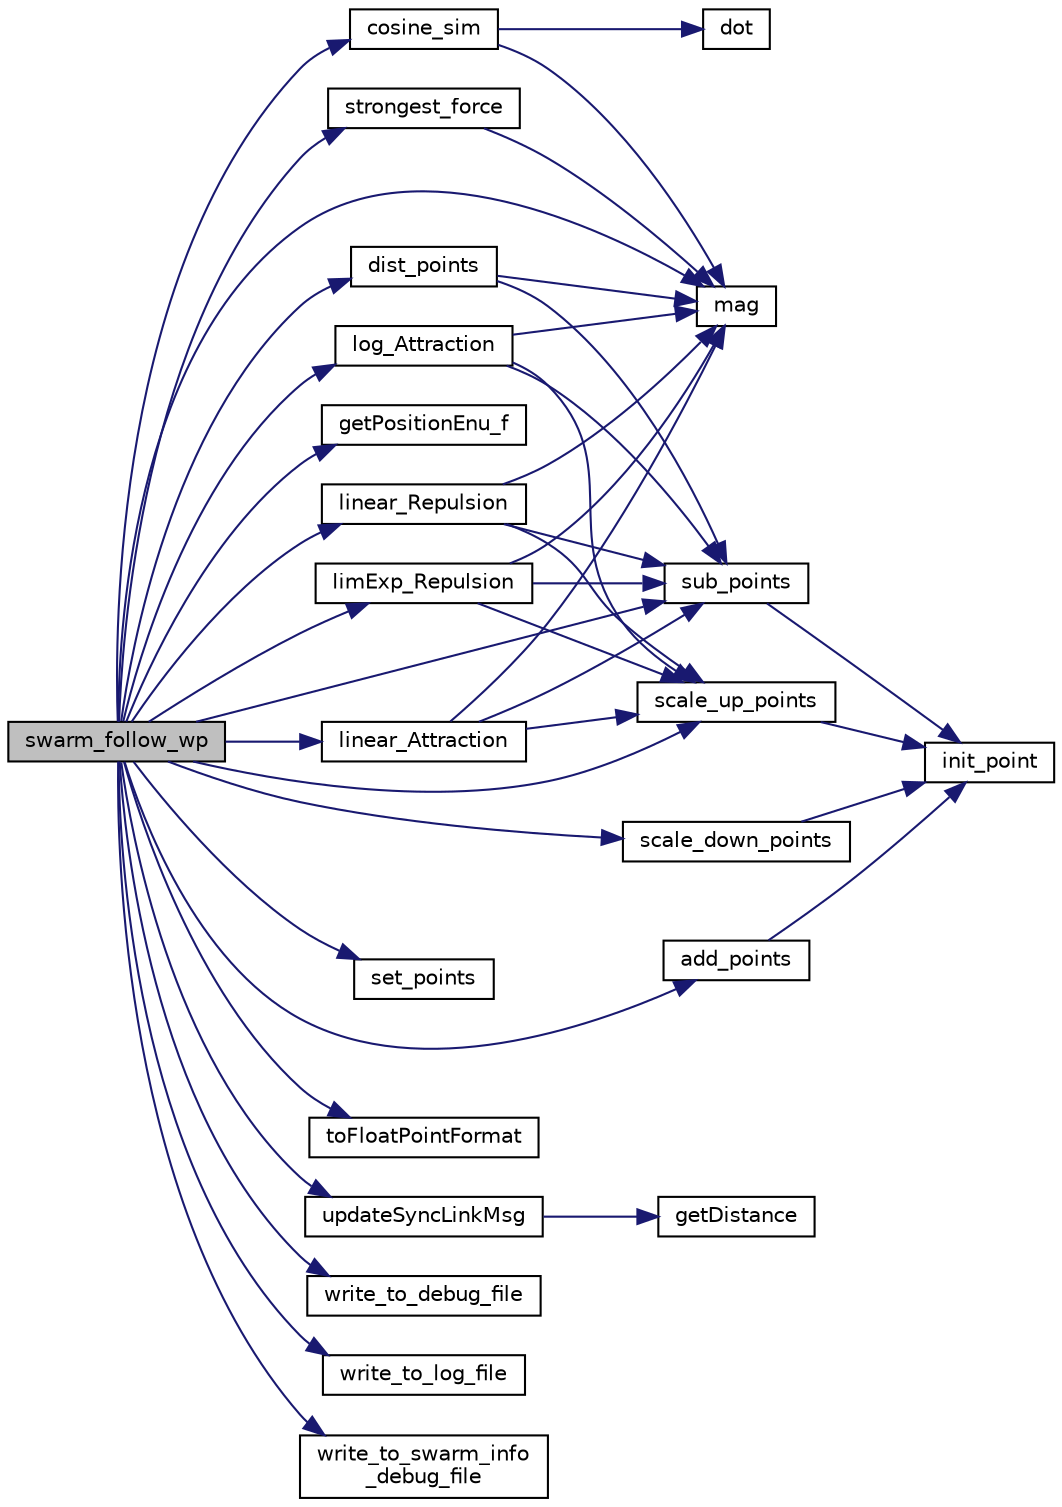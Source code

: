 digraph "swarm_follow_wp"
{
 // LATEX_PDF_SIZE
  edge [fontname="Helvetica",fontsize="10",labelfontname="Helvetica",labelfontsize="10"];
  node [fontname="Helvetica",fontsize="10",shape=record];
  rankdir="LR";
  Node1 [label="swarm_follow_wp",height=0.2,width=0.4,color="black", fillcolor="grey75", style="filled", fontcolor="black",tooltip=" "];
  Node1 -> Node2 [color="midnightblue",fontsize="10",style="solid",fontname="Helvetica"];
  Node2 [label="add_points",height=0.2,width=0.4,color="black", fillcolor="white", style="filled",URL="$con_steer_8c.html#a6c595fbac5526c5ed07cbce8a1451e03",tooltip=" "];
  Node2 -> Node3 [color="midnightblue",fontsize="10",style="solid",fontname="Helvetica"];
  Node3 [label="init_point",height=0.2,width=0.4,color="black", fillcolor="white", style="filled",URL="$con_steer_8c.html#aa2a37b6501d6e8496019e814f31fe4c0",tooltip=" "];
  Node1 -> Node4 [color="midnightblue",fontsize="10",style="solid",fontname="Helvetica"];
  Node4 [label="cosine_sim",height=0.2,width=0.4,color="black", fillcolor="white", style="filled",URL="$con_steer_8c.html#a7a8623c93fe2c6e5209c4684376c9169",tooltip=" "];
  Node4 -> Node5 [color="midnightblue",fontsize="10",style="solid",fontname="Helvetica"];
  Node5 [label="dot",height=0.2,width=0.4,color="black", fillcolor="white", style="filled",URL="$con_steer_8c.html#a7dc3e4f542f169460a86befea210d9f1",tooltip=" "];
  Node4 -> Node6 [color="midnightblue",fontsize="10",style="solid",fontname="Helvetica"];
  Node6 [label="mag",height=0.2,width=0.4,color="black", fillcolor="white", style="filled",URL="$con_steer_8c.html#ad0b65ba34175af6ad9474077de4e1c99",tooltip=" "];
  Node1 -> Node7 [color="midnightblue",fontsize="10",style="solid",fontname="Helvetica"];
  Node7 [label="dist_points",height=0.2,width=0.4,color="black", fillcolor="white", style="filled",URL="$con_steer_8c.html#a379bbfa252ce047afcccbab5d6da358f",tooltip=" "];
  Node7 -> Node6 [color="midnightblue",fontsize="10",style="solid",fontname="Helvetica"];
  Node7 -> Node8 [color="midnightblue",fontsize="10",style="solid",fontname="Helvetica"];
  Node8 [label="sub_points",height=0.2,width=0.4,color="black", fillcolor="white", style="filled",URL="$con_steer_8c.html#a09acf1f60a0bc6035261f810602c46c2",tooltip=" "];
  Node8 -> Node3 [color="midnightblue",fontsize="10",style="solid",fontname="Helvetica"];
  Node1 -> Node9 [color="midnightblue",fontsize="10",style="solid",fontname="Helvetica"];
  Node9 [label="getPositionEnu_f",height=0.2,width=0.4,color="black", fillcolor="white", style="filled",URL="$con_steer_8c.html#adb657cf582bc735a32ea3d316003b427",tooltip=" "];
  Node1 -> Node10 [color="midnightblue",fontsize="10",style="solid",fontname="Helvetica"];
  Node10 [label="limExp_Repulsion",height=0.2,width=0.4,color="black", fillcolor="white", style="filled",URL="$con_steer_8c.html#abd5065bfc86dd38f059c62cd63eeafe6",tooltip=" "];
  Node10 -> Node6 [color="midnightblue",fontsize="10",style="solid",fontname="Helvetica"];
  Node10 -> Node11 [color="midnightblue",fontsize="10",style="solid",fontname="Helvetica"];
  Node11 [label="scale_up_points",height=0.2,width=0.4,color="black", fillcolor="white", style="filled",URL="$con_steer_8c.html#aac83203636d12532da0bf5e5892d0f5b",tooltip=" "];
  Node11 -> Node3 [color="midnightblue",fontsize="10",style="solid",fontname="Helvetica"];
  Node10 -> Node8 [color="midnightblue",fontsize="10",style="solid",fontname="Helvetica"];
  Node1 -> Node12 [color="midnightblue",fontsize="10",style="solid",fontname="Helvetica"];
  Node12 [label="linear_Attraction",height=0.2,width=0.4,color="black", fillcolor="white", style="filled",URL="$con_steer_8c.html#aabd5546a9c4b0feb30c8e8583ab29cf4",tooltip=" "];
  Node12 -> Node6 [color="midnightblue",fontsize="10",style="solid",fontname="Helvetica"];
  Node12 -> Node11 [color="midnightblue",fontsize="10",style="solid",fontname="Helvetica"];
  Node12 -> Node8 [color="midnightblue",fontsize="10",style="solid",fontname="Helvetica"];
  Node1 -> Node13 [color="midnightblue",fontsize="10",style="solid",fontname="Helvetica"];
  Node13 [label="linear_Repulsion",height=0.2,width=0.4,color="black", fillcolor="white", style="filled",URL="$con_steer_8c.html#ab3d9abf733ae16cc11cb707d99e9d7a7",tooltip=" "];
  Node13 -> Node6 [color="midnightblue",fontsize="10",style="solid",fontname="Helvetica"];
  Node13 -> Node11 [color="midnightblue",fontsize="10",style="solid",fontname="Helvetica"];
  Node13 -> Node8 [color="midnightblue",fontsize="10",style="solid",fontname="Helvetica"];
  Node1 -> Node14 [color="midnightblue",fontsize="10",style="solid",fontname="Helvetica"];
  Node14 [label="log_Attraction",height=0.2,width=0.4,color="black", fillcolor="white", style="filled",URL="$con_steer_8c.html#ab9d56d77ec8f660fffb0c58a2901ccd7",tooltip=" "];
  Node14 -> Node6 [color="midnightblue",fontsize="10",style="solid",fontname="Helvetica"];
  Node14 -> Node11 [color="midnightblue",fontsize="10",style="solid",fontname="Helvetica"];
  Node14 -> Node8 [color="midnightblue",fontsize="10",style="solid",fontname="Helvetica"];
  Node1 -> Node6 [color="midnightblue",fontsize="10",style="solid",fontname="Helvetica"];
  Node1 -> Node15 [color="midnightblue",fontsize="10",style="solid",fontname="Helvetica"];
  Node15 [label="scale_down_points",height=0.2,width=0.4,color="black", fillcolor="white", style="filled",URL="$con_steer_8c.html#a542cbaf00dd8ae7edfd5d0ecd194f79f",tooltip=" "];
  Node15 -> Node3 [color="midnightblue",fontsize="10",style="solid",fontname="Helvetica"];
  Node1 -> Node11 [color="midnightblue",fontsize="10",style="solid",fontname="Helvetica"];
  Node1 -> Node16 [color="midnightblue",fontsize="10",style="solid",fontname="Helvetica"];
  Node16 [label="set_points",height=0.2,width=0.4,color="black", fillcolor="white", style="filled",URL="$con_steer_8c.html#a4f459dac080c38e516ab1ae7c9e470ee",tooltip=" "];
  Node1 -> Node17 [color="midnightblue",fontsize="10",style="solid",fontname="Helvetica"];
  Node17 [label="strongest_force",height=0.2,width=0.4,color="black", fillcolor="white", style="filled",URL="$con_steer_8c.html#a09acb2a4b0ec68739db656d6aa0c5a94",tooltip=" "];
  Node17 -> Node6 [color="midnightblue",fontsize="10",style="solid",fontname="Helvetica"];
  Node1 -> Node8 [color="midnightblue",fontsize="10",style="solid",fontname="Helvetica"];
  Node1 -> Node18 [color="midnightblue",fontsize="10",style="solid",fontname="Helvetica"];
  Node18 [label="toFloatPointFormat",height=0.2,width=0.4,color="black", fillcolor="white", style="filled",URL="$con_steer_8c.html#a9931b1596600b1d65eb0be1dcf241d3f",tooltip=" "];
  Node1 -> Node19 [color="midnightblue",fontsize="10",style="solid",fontname="Helvetica"];
  Node19 [label="updateSyncLinkMsg",height=0.2,width=0.4,color="black", fillcolor="white", style="filled",URL="$con_steer_8c.html#a5111ef8372f6c7783808658f5e5c30fb",tooltip=" "];
  Node19 -> Node20 [color="midnightblue",fontsize="10",style="solid",fontname="Helvetica"];
  Node20 [label="getDistance",height=0.2,width=0.4,color="black", fillcolor="white", style="filled",URL="$con_steer_8c.html#a26316df193dee746270c0f94c9a40bd7",tooltip=" "];
  Node1 -> Node21 [color="midnightblue",fontsize="10",style="solid",fontname="Helvetica"];
  Node21 [label="write_to_debug_file",height=0.2,width=0.4,color="black", fillcolor="white", style="filled",URL="$con_steer_8c.html#a9b2e6672f914e56e728b4c029ca445de",tooltip=" "];
  Node1 -> Node22 [color="midnightblue",fontsize="10",style="solid",fontname="Helvetica"];
  Node22 [label="write_to_log_file",height=0.2,width=0.4,color="black", fillcolor="white", style="filled",URL="$con_steer_8c.html#ab303fb09d165db5aba2c4565319e374e",tooltip=" "];
  Node1 -> Node23 [color="midnightblue",fontsize="10",style="solid",fontname="Helvetica"];
  Node23 [label="write_to_swarm_info\l_debug_file",height=0.2,width=0.4,color="black", fillcolor="white", style="filled",URL="$con_steer_8c.html#aaf0994591fd6d0e8d71f1bdd6d2ef767",tooltip=" "];
}
